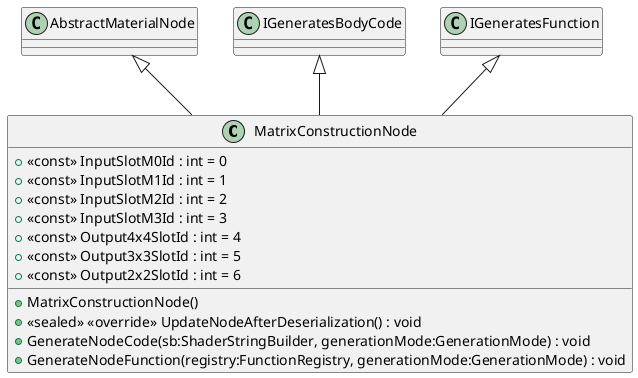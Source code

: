 @startuml
class MatrixConstructionNode {
    + <<const>> InputSlotM0Id : int = 0
    + <<const>> InputSlotM1Id : int = 1
    + <<const>> InputSlotM2Id : int = 2
    + <<const>> InputSlotM3Id : int = 3
    + <<const>> Output4x4SlotId : int = 4
    + <<const>> Output3x3SlotId : int = 5
    + <<const>> Output2x2SlotId : int = 6
    + MatrixConstructionNode()
    + <<sealed>> <<override>> UpdateNodeAfterDeserialization() : void
    + GenerateNodeCode(sb:ShaderStringBuilder, generationMode:GenerationMode) : void
    + GenerateNodeFunction(registry:FunctionRegistry, generationMode:GenerationMode) : void
}
AbstractMaterialNode <|-- MatrixConstructionNode
IGeneratesBodyCode <|-- MatrixConstructionNode
IGeneratesFunction <|-- MatrixConstructionNode
@enduml
